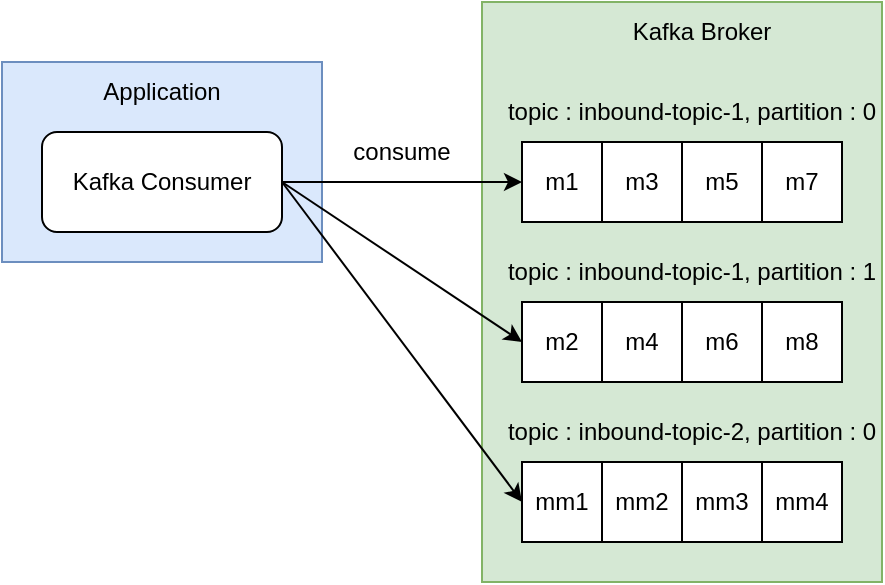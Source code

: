 <mxfile version="24.7.1" type="github">
  <diagram name="페이지-1" id="GK7q8O2aWjFqR6UCMzfh">
    <mxGraphModel dx="582" dy="1108" grid="1" gridSize="10" guides="1" tooltips="1" connect="1" arrows="1" fold="1" page="1" pageScale="1" pageWidth="1169" pageHeight="827" math="0" shadow="0">
      <root>
        <mxCell id="0" />
        <mxCell id="1" parent="0" />
        <mxCell id="IjC-pqzfyY8QE6GOgvN0-1" value="" style="rounded=0;whiteSpace=wrap;html=1;fillColor=#dae8fc;strokeColor=#6c8ebf;" parent="1" vertex="1">
          <mxGeometry x="80" y="190" width="160" height="100" as="geometry" />
        </mxCell>
        <mxCell id="IjC-pqzfyY8QE6GOgvN0-2" value="Application" style="text;html=1;align=center;verticalAlign=middle;whiteSpace=wrap;rounded=0;" parent="1" vertex="1">
          <mxGeometry x="110" y="190" width="100" height="30" as="geometry" />
        </mxCell>
        <mxCell id="IjC-pqzfyY8QE6GOgvN0-4" value="Kafka Consumer" style="rounded=1;whiteSpace=wrap;html=1;" parent="1" vertex="1">
          <mxGeometry x="100" y="225" width="120" height="50" as="geometry" />
        </mxCell>
        <mxCell id="IjC-pqzfyY8QE6GOgvN0-5" value="" style="rounded=0;whiteSpace=wrap;html=1;fillColor=#d5e8d4;strokeColor=#82b366;" parent="1" vertex="1">
          <mxGeometry x="320" y="160" width="200" height="290" as="geometry" />
        </mxCell>
        <mxCell id="IjC-pqzfyY8QE6GOgvN0-6" value="Kafka Broker" style="text;html=1;align=center;verticalAlign=middle;whiteSpace=wrap;rounded=0;" parent="1" vertex="1">
          <mxGeometry x="380" y="160" width="100" height="30" as="geometry" />
        </mxCell>
        <mxCell id="IjC-pqzfyY8QE6GOgvN0-12" value="topic : inbound-topic-1, partition : 0" style="text;html=1;align=center;verticalAlign=middle;whiteSpace=wrap;rounded=0;" parent="1" vertex="1">
          <mxGeometry x="330" y="200" width="190" height="30" as="geometry" />
        </mxCell>
        <mxCell id="IjC-pqzfyY8QE6GOgvN0-13" value="" style="group" parent="1" vertex="1" connectable="0">
          <mxGeometry x="340" y="230" width="160" height="40" as="geometry" />
        </mxCell>
        <mxCell id="IjC-pqzfyY8QE6GOgvN0-7" value="m1" style="rounded=0;whiteSpace=wrap;html=1;" parent="IjC-pqzfyY8QE6GOgvN0-13" vertex="1">
          <mxGeometry width="40" height="40" as="geometry" />
        </mxCell>
        <mxCell id="IjC-pqzfyY8QE6GOgvN0-8" value="m3" style="rounded=0;whiteSpace=wrap;html=1;" parent="IjC-pqzfyY8QE6GOgvN0-13" vertex="1">
          <mxGeometry x="40" width="40" height="40" as="geometry" />
        </mxCell>
        <mxCell id="IjC-pqzfyY8QE6GOgvN0-9" value="m5" style="rounded=0;whiteSpace=wrap;html=1;" parent="IjC-pqzfyY8QE6GOgvN0-13" vertex="1">
          <mxGeometry x="80" width="40" height="40" as="geometry" />
        </mxCell>
        <mxCell id="IjC-pqzfyY8QE6GOgvN0-10" value="m7" style="rounded=0;whiteSpace=wrap;html=1;" parent="IjC-pqzfyY8QE6GOgvN0-13" vertex="1">
          <mxGeometry x="120" width="40" height="40" as="geometry" />
        </mxCell>
        <mxCell id="IjC-pqzfyY8QE6GOgvN0-17" style="edgeStyle=orthogonalEdgeStyle;rounded=0;orthogonalLoop=1;jettySize=auto;html=1;entryX=0;entryY=0.5;entryDx=0;entryDy=0;" parent="1" source="IjC-pqzfyY8QE6GOgvN0-4" target="IjC-pqzfyY8QE6GOgvN0-7" edge="1">
          <mxGeometry relative="1" as="geometry" />
        </mxCell>
        <mxCell id="OXEakWpg6nT8q7uh5shS-1" value="topic : inbound-topic-1, partition : 1" style="text;html=1;align=center;verticalAlign=middle;whiteSpace=wrap;rounded=0;" vertex="1" parent="1">
          <mxGeometry x="330" y="280" width="190" height="30" as="geometry" />
        </mxCell>
        <mxCell id="OXEakWpg6nT8q7uh5shS-2" value="" style="group" vertex="1" connectable="0" parent="1">
          <mxGeometry x="340" y="310" width="160" height="40" as="geometry" />
        </mxCell>
        <mxCell id="OXEakWpg6nT8q7uh5shS-3" value="m2" style="rounded=0;whiteSpace=wrap;html=1;" vertex="1" parent="OXEakWpg6nT8q7uh5shS-2">
          <mxGeometry width="40" height="40" as="geometry" />
        </mxCell>
        <mxCell id="OXEakWpg6nT8q7uh5shS-4" value="m4" style="rounded=0;whiteSpace=wrap;html=1;" vertex="1" parent="OXEakWpg6nT8q7uh5shS-2">
          <mxGeometry x="40" width="40" height="40" as="geometry" />
        </mxCell>
        <mxCell id="OXEakWpg6nT8q7uh5shS-5" value="m6" style="rounded=0;whiteSpace=wrap;html=1;" vertex="1" parent="OXEakWpg6nT8q7uh5shS-2">
          <mxGeometry x="80" width="40" height="40" as="geometry" />
        </mxCell>
        <mxCell id="OXEakWpg6nT8q7uh5shS-6" value="m8" style="rounded=0;whiteSpace=wrap;html=1;" vertex="1" parent="OXEakWpg6nT8q7uh5shS-2">
          <mxGeometry x="120" width="40" height="40" as="geometry" />
        </mxCell>
        <mxCell id="OXEakWpg6nT8q7uh5shS-7" value="topic : inbound-topic-2, partition : 0" style="text;html=1;align=center;verticalAlign=middle;whiteSpace=wrap;rounded=0;" vertex="1" parent="1">
          <mxGeometry x="330" y="360" width="190" height="30" as="geometry" />
        </mxCell>
        <mxCell id="OXEakWpg6nT8q7uh5shS-8" value="" style="group" vertex="1" connectable="0" parent="1">
          <mxGeometry x="340" y="390" width="160" height="40" as="geometry" />
        </mxCell>
        <mxCell id="OXEakWpg6nT8q7uh5shS-9" value="mm1" style="rounded=0;whiteSpace=wrap;html=1;" vertex="1" parent="OXEakWpg6nT8q7uh5shS-8">
          <mxGeometry width="40" height="40" as="geometry" />
        </mxCell>
        <mxCell id="OXEakWpg6nT8q7uh5shS-10" value="mm2" style="rounded=0;whiteSpace=wrap;html=1;" vertex="1" parent="OXEakWpg6nT8q7uh5shS-8">
          <mxGeometry x="40" width="40" height="40" as="geometry" />
        </mxCell>
        <mxCell id="OXEakWpg6nT8q7uh5shS-11" value="mm3" style="rounded=0;whiteSpace=wrap;html=1;" vertex="1" parent="OXEakWpg6nT8q7uh5shS-8">
          <mxGeometry x="80" width="40" height="40" as="geometry" />
        </mxCell>
        <mxCell id="OXEakWpg6nT8q7uh5shS-12" value="mm4" style="rounded=0;whiteSpace=wrap;html=1;" vertex="1" parent="OXEakWpg6nT8q7uh5shS-8">
          <mxGeometry x="120" width="40" height="40" as="geometry" />
        </mxCell>
        <mxCell id="OXEakWpg6nT8q7uh5shS-13" style="rounded=0;orthogonalLoop=1;jettySize=auto;html=1;entryX=0;entryY=0.5;entryDx=0;entryDy=0;exitX=1;exitY=0.5;exitDx=0;exitDy=0;" edge="1" parent="1" source="IjC-pqzfyY8QE6GOgvN0-4" target="OXEakWpg6nT8q7uh5shS-3">
          <mxGeometry relative="1" as="geometry" />
        </mxCell>
        <mxCell id="OXEakWpg6nT8q7uh5shS-14" style="rounded=0;orthogonalLoop=1;jettySize=auto;html=1;entryX=0;entryY=0.5;entryDx=0;entryDy=0;" edge="1" parent="1" target="OXEakWpg6nT8q7uh5shS-9">
          <mxGeometry relative="1" as="geometry">
            <mxPoint x="220" y="250" as="sourcePoint" />
          </mxGeometry>
        </mxCell>
        <mxCell id="OXEakWpg6nT8q7uh5shS-15" value="consume" style="text;html=1;align=center;verticalAlign=middle;whiteSpace=wrap;rounded=0;" vertex="1" parent="1">
          <mxGeometry x="250" y="220" width="60" height="30" as="geometry" />
        </mxCell>
      </root>
    </mxGraphModel>
  </diagram>
</mxfile>

